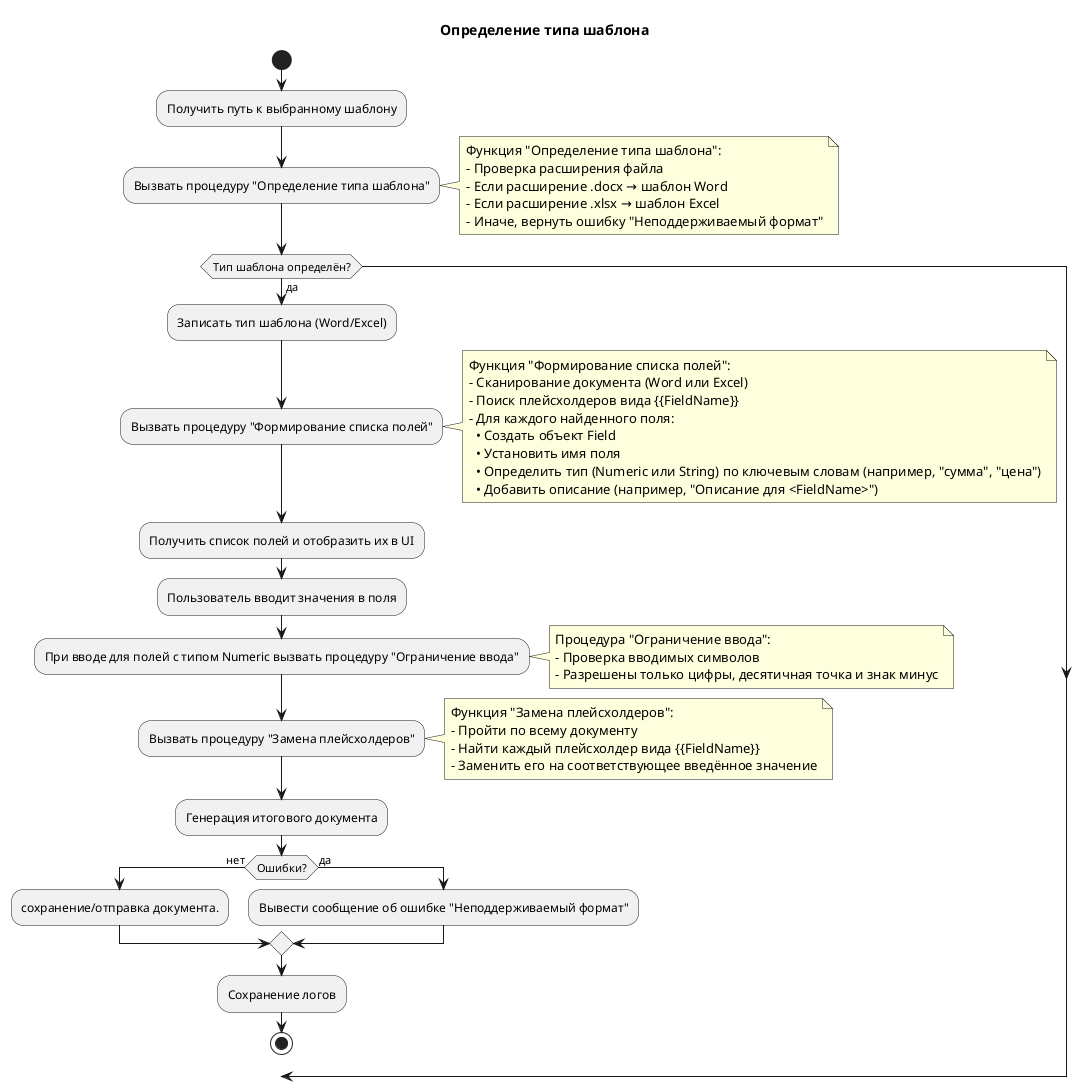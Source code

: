 ﻿@startuml
start
title "Определение типа шаблона"

:Получить путь к выбранному шаблону;
:Вызвать процедуру "Определение типа шаблона";
note right
  Функция "Определение типа шаблона":
  - Проверка расширения файла
  - Если расширение .docx → шаблон Word
  - Если расширение .xlsx → шаблон Excel
  - Иначе, вернуть ошибку "Неподдерживаемый формат"
end note

if (Тип шаблона определён?) then (да)
  :Записать тип шаблона (Word/Excel);
  
  :Вызвать процедуру "Формирование списка полей";
  note right
    Функция "Формирование списка полей":
    - Сканирование документа (Word или Excel)
    - Поиск плейсхолдеров вида {{FieldName}}
    - Для каждого найденного поля:
      • Создать объект Field
      • Установить имя поля
      • Определить тип (Numeric или String) по ключевым словам (например, "сумма", "цена")
      • Добавить описание (например, "Описание для <FieldName>")
  end note
  
  :Получить список полей и отобразить их в UI;
  
  :Пользователь вводит значения в поля;
  :При вводе для полей с типом Numeric вызвать процедуру "Ограничение ввода";
  note right
    Процедура "Ограничение ввода":
    - Проверка вводимых символов
    - Разрешены только цифры, десятичная точка и знак минус
  end note

  :Вызвать процедуру "Замена плейсхолдеров";
  note right
    Функция "Замена плейсхолдеров":
    - Пройти по всему документу
    - Найти каждый плейсхолдер вида {{FieldName}}
    - Заменить его на соответствующее введённое значение
  end note
  
  :Генерация итогового документа;
  if (Ошибки?) then (нет)
  :сохранение/отправка документа.;
else (да)
  :Вывести сообщение об ошибке "Неподдерживаемый формат";
endif
:Сохранение логов;

stop
@enduml
